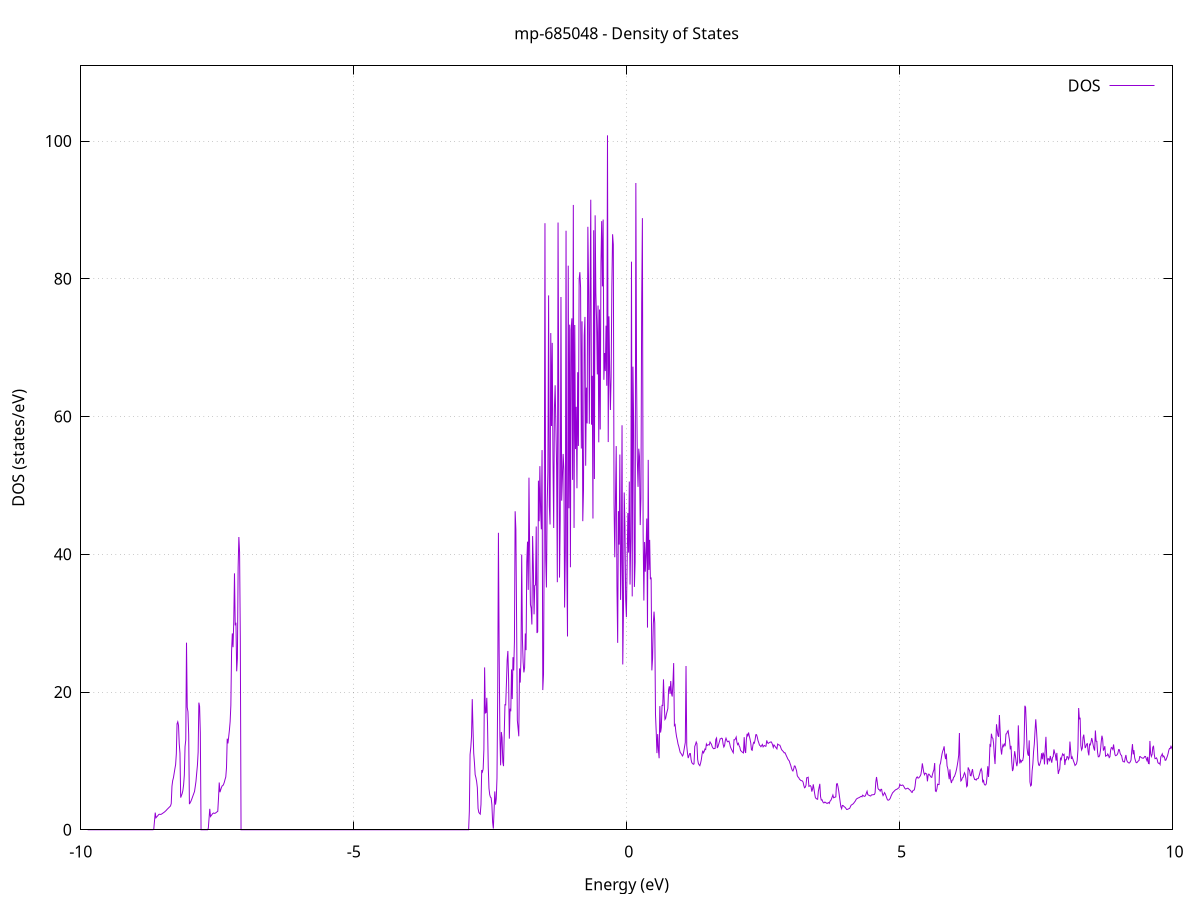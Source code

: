 set title 'mp-685048 - Density of States'
set xlabel 'Energy (eV)'
set ylabel 'DOS (states/eV)'
set grid
set xrange [-10:10]
set yrange [0:110.920]
set xzeroaxis lt -1
set terminal png size 800,600
set output 'mp-685048_dos_gnuplot.png'
plot '-' using 1:2 with lines title 'DOS'
-9.874900 0.000000
-9.861600 0.000000
-9.848300 0.000000
-9.835000 0.000000
-9.821600 0.000000
-9.808300 0.000000
-9.795000 0.000000
-9.781700 0.000000
-9.768400 0.000000
-9.755000 0.000000
-9.741700 0.000000
-9.728400 0.000000
-9.715100 0.000000
-9.701800 0.000000
-9.688400 0.000000
-9.675100 0.000000
-9.661800 0.000000
-9.648500 0.000000
-9.635200 0.000000
-9.621800 0.000000
-9.608500 0.000000
-9.595200 0.000000
-9.581900 0.000000
-9.568500 0.000000
-9.555200 0.000000
-9.541900 0.000000
-9.528600 0.000000
-9.515300 0.000000
-9.501900 0.000000
-9.488600 0.000000
-9.475300 0.000000
-9.462000 0.000000
-9.448700 0.000000
-9.435300 0.000000
-9.422000 0.000000
-9.408700 0.000000
-9.395400 0.000000
-9.382100 0.000000
-9.368700 0.000000
-9.355400 0.000000
-9.342100 0.000000
-9.328800 0.000000
-9.315500 0.000000
-9.302100 0.000000
-9.288800 0.000000
-9.275500 0.000000
-9.262200 0.000000
-9.248900 0.000000
-9.235500 0.000000
-9.222200 0.000000
-9.208900 0.000000
-9.195600 0.000000
-9.182300 0.000000
-9.168900 0.000000
-9.155600 0.000000
-9.142300 0.000000
-9.129000 0.000000
-9.115700 0.000000
-9.102300 0.000000
-9.089000 0.000000
-9.075700 0.000000
-9.062400 0.000000
-9.049100 0.000000
-9.035700 0.000000
-9.022400 0.000000
-9.009100 0.000000
-8.995800 0.000000
-8.982400 0.000000
-8.969100 0.000000
-8.955800 0.000000
-8.942500 0.000000
-8.929200 0.000000
-8.915800 0.000000
-8.902500 0.000000
-8.889200 0.000000
-8.875900 0.000000
-8.862600 0.000000
-8.849200 0.000000
-8.835900 0.000000
-8.822600 0.000000
-8.809300 0.000000
-8.796000 0.000000
-8.782600 0.000000
-8.769300 0.000000
-8.756000 0.000000
-8.742700 0.000000
-8.729400 0.000000
-8.716000 0.000000
-8.702700 0.000000
-8.689400 0.000000
-8.676100 0.000000
-8.662800 0.108300
-8.649400 1.299800
-8.636100 2.491200
-8.622800 1.736900
-8.609500 1.859900
-8.596200 1.982800
-8.582800 2.105800
-8.569500 2.228700
-8.556200 2.258700
-8.542900 2.230100
-8.529600 2.240400
-8.516200 2.303100
-8.502900 2.377200
-8.489600 2.451300
-8.476300 2.525400
-8.463000 2.603300
-8.449600 2.707200
-8.436300 2.801800
-8.423000 2.926400
-8.409700 3.033400
-8.396300 3.140400
-8.383000 3.246300
-8.369700 3.352100
-8.356400 3.457800
-8.343100 3.800100
-8.329700 6.319900
-8.316400 7.149900
-8.303100 7.538200
-8.289800 8.182500
-8.276500 8.847700
-8.263100 9.450000
-8.249800 11.019800
-8.236500 15.384800
-8.223200 15.676900
-8.209900 15.162600
-8.196500 12.499200
-8.183200 11.120600
-8.169900 4.672200
-8.156600 4.961200
-8.143300 5.244300
-8.129900 5.691100
-8.116600 6.521000
-8.103300 7.934200
-8.090000 12.063200
-8.076700 13.064100
-8.063300 27.167300
-8.050000 17.787600
-8.036700 17.132000
-8.023400 13.805100
-8.010100 3.730300
-7.996700 3.926200
-7.983400 4.122000
-7.970100 4.381200
-7.956800 4.680200
-7.943500 4.972700
-7.930100 5.263400
-7.916800 5.553600
-7.903500 6.255000
-7.890200 7.008500
-7.876900 8.208300
-7.863500 9.351000
-7.850200 11.277000
-7.836900 18.463100
-7.823600 17.909400
-7.810200 14.071100
-7.796900 0.000000
-7.783600 0.000000
-7.770300 0.000000
-7.757000 0.000000
-7.743600 0.000000
-7.730300 0.000000
-7.717000 0.000000
-7.703700 0.000000
-7.690400 0.000000
-7.677000 0.000000
-7.663700 0.223100
-7.650400 1.632100
-7.637100 3.041100
-7.623800 1.922500
-7.610400 2.065400
-7.597100 2.208300
-7.583800 2.351300
-7.570500 2.433000
-7.557200 2.396800
-7.543800 2.382300
-7.530500 2.441500
-7.517200 2.523200
-7.503900 2.604900
-7.490600 2.686600
-7.477200 4.569100
-7.463900 6.862200
-7.450600 5.453900
-7.437300 5.787300
-7.424000 6.120800
-7.410600 6.373300
-7.397300 6.418600
-7.384000 6.602900
-7.370700 6.902300
-7.357400 7.307600
-7.344000 7.658500
-7.330700 9.003700
-7.317400 13.226400
-7.304100 12.544100
-7.290800 13.489500
-7.277400 14.469700
-7.264100 15.685300
-7.250800 18.075800
-7.237500 25.948700
-7.224100 28.515900
-7.210800 26.513700
-7.197500 30.344600
-7.184200 37.239100
-7.170900 29.678800
-7.157500 30.066200
-7.144200 23.005500
-7.130900 24.887300
-7.117600 38.074200
-7.104300 42.511100
-7.090900 40.279800
-7.077600 27.835000
-7.064300 0.000000
-7.051000 0.000000
-7.037700 0.000000
-7.024300 0.000000
-7.011000 0.000000
-6.997700 0.000000
-6.984400 0.000000
-6.971100 0.000000
-6.957700 0.000000
-6.944400 0.000000
-6.931100 0.000000
-6.917800 0.000000
-6.904500 0.000000
-6.891100 0.000000
-6.877800 0.000000
-6.864500 0.000000
-6.851200 0.000000
-6.837900 0.000000
-6.824500 0.000000
-6.811200 0.000000
-6.797900 0.000000
-6.784600 0.000000
-6.771300 0.000000
-6.757900 0.000000
-6.744600 0.000000
-6.731300 0.000000
-6.718000 0.000000
-6.704700 0.000000
-6.691300 0.000000
-6.678000 0.000000
-6.664700 0.000000
-6.651400 0.000000
-6.638000 0.000000
-6.624700 0.000000
-6.611400 0.000000
-6.598100 0.000000
-6.584800 0.000000
-6.571400 0.000000
-6.558100 0.000000
-6.544800 0.000000
-6.531500 0.000000
-6.518200 0.000000
-6.504800 0.000000
-6.491500 0.000000
-6.478200 0.000000
-6.464900 0.000000
-6.451600 0.000000
-6.438200 0.000000
-6.424900 0.000000
-6.411600 0.000000
-6.398300 0.000000
-6.385000 0.000000
-6.371600 0.000000
-6.358300 0.000000
-6.345000 0.000000
-6.331700 0.000000
-6.318400 0.000000
-6.305000 0.000000
-6.291700 0.000000
-6.278400 0.000000
-6.265100 0.000000
-6.251800 0.000000
-6.238400 0.000000
-6.225100 0.000000
-6.211800 0.000000
-6.198500 0.000000
-6.185200 0.000000
-6.171800 0.000000
-6.158500 0.000000
-6.145200 0.000000
-6.131900 0.000000
-6.118500 0.000000
-6.105200 0.000000
-6.091900 0.000000
-6.078600 0.000000
-6.065300 0.000000
-6.051900 0.000000
-6.038600 0.000000
-6.025300 0.000000
-6.012000 0.000000
-5.998700 0.000000
-5.985300 0.000000
-5.972000 0.000000
-5.958700 0.000000
-5.945400 0.000000
-5.932100 0.000000
-5.918700 0.000000
-5.905400 0.000000
-5.892100 0.000000
-5.878800 0.000000
-5.865500 0.000000
-5.852100 0.000000
-5.838800 0.000000
-5.825500 0.000000
-5.812200 0.000000
-5.798900 0.000000
-5.785500 0.000000
-5.772200 0.000000
-5.758900 0.000000
-5.745600 0.000000
-5.732300 0.000000
-5.718900 0.000000
-5.705600 0.000000
-5.692300 0.000000
-5.679000 0.000000
-5.665700 0.000000
-5.652300 0.000000
-5.639000 0.000000
-5.625700 0.000000
-5.612400 0.000000
-5.599100 0.000000
-5.585700 0.000000
-5.572400 0.000000
-5.559100 0.000000
-5.545800 0.000000
-5.532400 0.000000
-5.519100 0.000000
-5.505800 0.000000
-5.492500 0.000000
-5.479200 0.000000
-5.465800 0.000000
-5.452500 0.000000
-5.439200 0.000000
-5.425900 0.000000
-5.412600 0.000000
-5.399200 0.000000
-5.385900 0.000000
-5.372600 0.000000
-5.359300 0.000000
-5.346000 0.000000
-5.332600 0.000000
-5.319300 0.000000
-5.306000 0.000000
-5.292700 0.000000
-5.279400 0.000000
-5.266000 0.000000
-5.252700 0.000000
-5.239400 0.000000
-5.226100 0.000000
-5.212800 0.000000
-5.199400 0.000000
-5.186100 0.000000
-5.172800 0.000000
-5.159500 0.000000
-5.146200 0.000000
-5.132800 0.000000
-5.119500 0.000000
-5.106200 0.000000
-5.092900 0.000000
-5.079600 0.000000
-5.066200 0.000000
-5.052900 0.000000
-5.039600 0.000000
-5.026300 0.000000
-5.013000 0.000000
-4.999600 0.000000
-4.986300 0.000000
-4.973000 0.000000
-4.959700 0.000000
-4.946300 0.000000
-4.933000 0.000000
-4.919700 0.000000
-4.906400 0.000000
-4.893100 0.000000
-4.879700 0.000000
-4.866400 0.000000
-4.853100 0.000000
-4.839800 0.000000
-4.826500 0.000000
-4.813100 0.000000
-4.799800 0.000000
-4.786500 0.000000
-4.773200 0.000000
-4.759900 0.000000
-4.746500 0.000000
-4.733200 0.000000
-4.719900 0.000000
-4.706600 0.000000
-4.693300 0.000000
-4.679900 0.000000
-4.666600 0.000000
-4.653300 0.000000
-4.640000 0.000000
-4.626700 0.000000
-4.613300 0.000000
-4.600000 0.000000
-4.586700 0.000000
-4.573400 0.000000
-4.560100 0.000000
-4.546700 0.000000
-4.533400 0.000000
-4.520100 0.000000
-4.506800 0.000000
-4.493500 0.000000
-4.480100 0.000000
-4.466800 0.000000
-4.453500 0.000000
-4.440200 0.000000
-4.426900 0.000000
-4.413500 0.000000
-4.400200 0.000000
-4.386900 0.000000
-4.373600 0.000000
-4.360200 0.000000
-4.346900 0.000000
-4.333600 0.000000
-4.320300 0.000000
-4.307000 0.000000
-4.293600 0.000000
-4.280300 0.000000
-4.267000 0.000000
-4.253700 0.000000
-4.240400 0.000000
-4.227000 0.000000
-4.213700 0.000000
-4.200400 0.000000
-4.187100 0.000000
-4.173800 0.000000
-4.160400 0.000000
-4.147100 0.000000
-4.133800 0.000000
-4.120500 0.000000
-4.107200 0.000000
-4.093800 0.000000
-4.080500 0.000000
-4.067200 0.000000
-4.053900 0.000000
-4.040600 0.000000
-4.027200 0.000000
-4.013900 0.000000
-4.000600 0.000000
-3.987300 0.000000
-3.974000 0.000000
-3.960600 0.000000
-3.947300 0.000000
-3.934000 0.000000
-3.920700 0.000000
-3.907400 0.000000
-3.894000 0.000000
-3.880700 0.000000
-3.867400 0.000000
-3.854100 0.000000
-3.840800 0.000000
-3.827400 0.000000
-3.814100 0.000000
-3.800800 0.000000
-3.787500 0.000000
-3.774100 0.000000
-3.760800 0.000000
-3.747500 0.000000
-3.734200 0.000000
-3.720900 0.000000
-3.707500 0.000000
-3.694200 0.000000
-3.680900 0.000000
-3.667600 0.000000
-3.654300 0.000000
-3.640900 0.000000
-3.627600 0.000000
-3.614300 0.000000
-3.601000 0.000000
-3.587700 0.000000
-3.574300 0.000000
-3.561000 0.000000
-3.547700 0.000000
-3.534400 0.000000
-3.521100 0.000000
-3.507700 0.000000
-3.494400 0.000000
-3.481100 0.000000
-3.467800 0.000000
-3.454500 0.000000
-3.441100 0.000000
-3.427800 0.000000
-3.414500 0.000000
-3.401200 0.000000
-3.387900 0.000000
-3.374500 0.000000
-3.361200 0.000000
-3.347900 0.000000
-3.334600 0.000000
-3.321300 0.000000
-3.307900 0.000000
-3.294600 0.000000
-3.281300 0.000000
-3.268000 0.000000
-3.254700 0.000000
-3.241300 0.000000
-3.228000 0.000000
-3.214700 0.000000
-3.201400 0.000000
-3.188000 0.000000
-3.174700 0.000000
-3.161400 0.000000
-3.148100 0.000000
-3.134800 0.000000
-3.121400 0.000000
-3.108100 0.000000
-3.094800 0.000000
-3.081500 0.000000
-3.068200 0.000000
-3.054800 0.000000
-3.041500 0.000000
-3.028200 0.000000
-3.014900 0.000000
-3.001600 0.000000
-2.988200 0.000000
-2.974900 0.000000
-2.961600 0.000000
-2.948300 0.000000
-2.935000 0.000000
-2.921600 0.000000
-2.908300 0.000000
-2.895000 0.000000
-2.881700 2.689800
-2.868400 10.923700
-2.855000 11.992500
-2.841700 13.579400
-2.828400 18.971900
-2.815100 14.770200
-2.801800 11.135000
-2.788400 9.744600
-2.775100 7.994100
-2.761800 7.589900
-2.748500 7.033400
-2.735200 6.109900
-2.721800 3.093700
-2.708500 2.526300
-2.695200 2.379800
-2.681900 2.273400
-2.668600 3.678800
-2.655200 8.669700
-2.641900 8.411600
-2.628600 8.823800
-2.615300 11.672600
-2.601900 23.578600
-2.588600 16.958000
-2.575300 17.023600
-2.562000 19.160000
-2.548700 15.396100
-2.535300 9.116100
-2.522000 6.017400
-2.508700 5.104800
-2.495400 4.741000
-2.482100 4.636400
-2.468700 3.625800
-2.455400 1.110600
-2.442100 0.178700
-2.428800 2.755400
-2.415500 5.571900
-2.402100 3.655400
-2.388800 4.473900
-2.375500 7.495200
-2.362200 19.688900
-2.348900 43.120900
-2.335500 25.741100
-2.322200 13.716900
-2.308900 9.357600
-2.295600 14.196200
-2.282300 13.371600
-2.268900 9.838900
-2.255600 9.242200
-2.242300 13.971700
-2.229000 18.161600
-2.215700 18.135300
-2.202300 21.251500
-2.189000 24.656400
-2.175700 25.966800
-2.162400 21.792400
-2.149100 13.227000
-2.135700 17.583100
-2.122400 17.204100
-2.109100 23.285200
-2.095800 18.976500
-2.082500 25.060700
-2.069100 23.135200
-2.055800 27.313800
-2.042500 46.250300
-2.029200 43.591900
-2.015800 30.181900
-2.002500 15.876800
-1.989200 14.768800
-1.975900 13.575700
-1.962600 23.433100
-1.949200 21.377200
-1.935900 24.975500
-1.922600 39.969000
-1.909300 27.627500
-1.896000 24.305300
-1.882600 22.847400
-1.869300 23.559500
-1.856000 28.500100
-1.842700 26.081700
-1.829400 38.884000
-1.816000 41.836600
-1.802700 34.835300
-1.789400 51.125900
-1.776100 40.185500
-1.762800 32.719700
-1.749400 32.168000
-1.736100 29.807800
-1.722800 42.648200
-1.709500 38.330000
-1.696200 31.287600
-1.682800 35.451700
-1.669500 35.547000
-1.656200 44.036200
-1.642900 28.575300
-1.629600 28.757300
-1.616200 50.695400
-1.602900 44.811200
-1.589600 52.798000
-1.576300 46.331700
-1.563000 43.626200
-1.549600 55.136700
-1.536300 20.286800
-1.523000 22.551400
-1.509700 42.361400
-1.496400 88.072000
-1.483000 39.362100
-1.469700 35.189200
-1.456400 46.959300
-1.443100 51.969500
-1.429700 77.589200
-1.416400 47.023200
-1.403100 44.332700
-1.389800 72.126900
-1.376500 58.626500
-1.363100 70.696700
-1.349800 53.847900
-1.336500 43.816500
-1.323200 61.198400
-1.309900 64.543800
-1.296500 58.607400
-1.283200 52.843700
-1.269900 35.944200
-1.256600 88.175400
-1.243300 61.669700
-1.229900 36.613700
-1.216600 45.202000
-1.203300 77.358700
-1.190000 47.791100
-1.176700 51.105900
-1.163300 54.573400
-1.150000 52.285500
-1.136700 32.275700
-1.123400 40.407700
-1.110100 86.982000
-1.096700 39.104700
-1.083400 28.067100
-1.070100 81.908300
-1.056800 46.682300
-1.043500 73.340200
-1.030100 38.121200
-1.016800 72.569400
-1.003500 74.258000
-0.990200 50.804300
-0.976900 90.729100
-0.963500 43.830200
-0.950200 73.296800
-0.936900 55.276900
-0.923600 61.416400
-0.910300 49.592700
-0.896900 66.445100
-0.883600 55.731800
-0.870300 79.939000
-0.857000 80.969300
-0.843600 78.687500
-0.830300 55.359400
-0.817000 73.829100
-0.803700 44.811100
-0.790400 49.330600
-0.777000 71.750100
-0.763700 74.468600
-0.750400 52.858700
-0.737100 64.200900
-0.723800 59.010400
-0.710400 87.555800
-0.697100 78.707100
-0.683800 58.945800
-0.670500 76.737600
-0.657200 91.484900
-0.643800 58.818200
-0.630500 65.919400
-0.617200 45.195800
-0.603900 87.053000
-0.590600 50.934100
-0.577200 89.219800
-0.563900 77.930900
-0.550600 73.962600
-0.537300 66.118100
-0.524000 76.120700
-0.510600 56.260100
-0.497300 75.537200
-0.484000 58.129400
-0.470700 82.335100
-0.457400 88.376000
-0.444000 78.901900
-0.430700 88.610900
-0.417400 65.333400
-0.404100 69.226300
-0.390800 66.604600
-0.377400 73.198800
-0.364100 64.472000
-0.350800 100.836800
-0.337500 56.292500
-0.324200 74.551700
-0.310800 66.760900
-0.297500 60.955900
-0.284200 65.704300
-0.270900 78.923800
-0.257500 86.471600
-0.244200 84.975300
-0.230900 47.202400
-0.217600 39.567800
-0.204300 48.137000
-0.190900 55.712500
-0.177600 35.320400
-0.164300 27.135900
-0.151000 46.268900
-0.137700 41.406700
-0.124300 54.485300
-0.111000 33.380400
-0.097700 38.910000
-0.084400 58.739200
-0.071100 24.005000
-0.057700 32.112900
-0.044400 48.978000
-0.031100 44.015500
-0.017800 33.422000
-0.004500 30.885100
0.008900 38.725400
0.022200 45.994000
0.035500 40.244700
0.048800 50.561300
0.062100 35.611400
0.075500 42.289600
0.088800 82.490200
0.102100 33.890800
0.115400 67.241600
0.128700 58.746100
0.142100 35.263300
0.155400 38.818300
0.168700 93.908600
0.182000 65.709700
0.195300 53.838100
0.208700 49.791800
0.222000 55.335000
0.235300 54.195000
0.248600 44.243300
0.261900 48.175100
0.275300 76.496300
0.288600 88.813200
0.301900 43.172500
0.315200 33.289500
0.328600 41.789500
0.341900 37.474900
0.355200 40.267900
0.368500 45.193800
0.381800 29.360500
0.395200 53.713400
0.408500 37.729400
0.421800 42.090000
0.435100 36.376800
0.448400 36.632600
0.461800 23.144300
0.475100 24.880800
0.488400 29.882500
0.501700 31.678600
0.515000 30.011900
0.528400 16.760400
0.541700 14.237600
0.555000 11.135100
0.568300 13.897000
0.581600 11.678400
0.595000 10.383800
0.608300 17.964700
0.621600 14.117000
0.634900 14.835100
0.648200 18.066400
0.661600 18.040600
0.674900 21.846000
0.688200 18.481200
0.701500 16.020200
0.714800 16.182500
0.728200 16.769400
0.741500 17.185000
0.754800 17.605800
0.768100 20.308300
0.781400 20.836700
0.794800 19.731100
0.808100 21.601400
0.821400 19.813600
0.834700 19.348100
0.848000 21.275600
0.861400 24.204000
0.874700 15.130400
0.888000 15.266100
0.901300 14.223700
0.914700 13.510300
0.928000 13.042100
0.941300 12.457500
0.954600 12.113600
0.967900 11.661300
0.981300 11.234000
0.994600 11.099000
1.007900 10.953400
1.021200 10.715400
1.034500 10.873700
1.047900 11.434900
1.061200 12.068500
1.074500 12.669800
1.087800 23.775600
1.101100 12.218000
1.114500 11.091000
1.127800 10.411300
1.141100 10.730500
1.154400 11.062500
1.167700 11.065400
1.181100 10.179400
1.194400 9.733500
1.207700 9.624700
1.221000 9.508900
1.234300 9.566100
1.247700 12.097200
1.261000 12.376600
1.274300 12.743500
1.287600 12.492600
1.300900 10.206300
1.314300 9.618400
1.327600 9.436100
1.340900 9.307900
1.354200 9.666400
1.367500 10.150100
1.380900 10.922400
1.394200 11.488000
1.407500 11.167900
1.420800 11.368700
1.434100 11.726500
1.447500 11.645900
1.460800 12.454500
1.474100 12.234500
1.487400 12.323600
1.500800 12.357400
1.514100 12.310700
1.527400 12.750300
1.540700 12.576400
1.554000 12.406100
1.567400 12.063000
1.580700 11.876000
1.594000 11.771100
1.607300 11.799100
1.620600 11.813500
1.634000 13.135200
1.647300 13.324500
1.660600 11.870500
1.673900 12.087300
1.687200 12.455500
1.700600 12.824100
1.713900 13.206900
1.727200 13.224100
1.740500 13.305500
1.753800 13.219000
1.767200 12.425100
1.780500 12.014700
1.793800 12.215300
1.807100 12.956000
1.820400 13.296700
1.833800 12.996800
1.847100 12.778300
1.860400 12.803800
1.873700 12.878000
1.887000 12.547400
1.900400 12.063300
1.913700 11.789800
1.927000 11.590600
1.940300 11.359100
1.953600 11.182700
1.967000 13.075700
1.980300 13.060600
1.993600 13.213700
2.006900 13.466200
2.020200 12.709900
2.033600 12.372800
2.046900 12.556600
2.060200 12.194700
2.073500 11.999500
2.086900 11.518100
2.100200 11.415100
2.113500 11.312100
2.126800 11.224800
2.140100 11.157500
2.153500 13.452400
2.166800 11.510400
2.180100 11.154000
2.193400 13.106700
2.206700 13.932900
2.220100 13.668200
2.233400 14.125900
2.246700 13.612400
2.260000 13.177800
2.273300 12.619600
2.286700 11.618600
2.300000 11.542400
2.313300 12.294200
2.326600 12.688300
2.339900 12.585000
2.353300 13.088600
2.366600 13.803700
2.379900 13.811700
2.393200 13.455500
2.406500 12.958400
2.419900 12.655300
2.433200 12.296700
2.446500 12.210900
2.459800 12.063200
2.473100 12.217900
2.486500 12.387600
2.499800 12.041900
2.513100 12.184500
2.526400 12.235100
2.539700 12.124900
2.553100 12.142300
2.566400 12.979700
2.579700 12.662200
2.593000 12.536300
2.606300 12.619300
2.619700 12.698300
2.633000 12.718100
2.646300 12.771900
2.659600 12.617100
2.673000 12.349100
2.686300 11.965900
2.699600 12.319200
2.712900 12.183800
2.726200 12.028400
2.739600 11.885600
2.752900 11.743200
2.766200 12.443200
2.779500 12.361600
2.792800 12.298400
2.806200 12.288400
2.819500 12.039700
2.832800 11.739500
2.846100 11.554800
2.859400 11.449100
2.872800 11.334800
2.886100 11.170000
2.899400 11.200600
2.912700 10.984300
2.926000 10.740700
2.939400 10.519900
2.952700 10.282000
2.966000 10.118900
2.979300 9.991800
2.992600 9.647500
3.006000 9.356600
3.019300 8.973000
3.032600 8.668300
3.045900 8.535400
3.059200 8.804500
3.072600 9.264000
3.085900 9.245300
3.099200 8.908100
3.112500 8.586200
3.125800 7.860500
3.139200 7.667600
3.152500 7.569000
3.165800 7.349700
3.179100 7.257500
3.192400 7.146000
3.205800 7.129100
3.219100 7.086500
3.232400 6.922200
3.245700 6.439000
3.259100 6.098100
3.272400 6.174800
3.285700 6.484400
3.299000 7.555400
3.312300 7.565700
3.325700 7.629700
3.339000 6.305600
3.352300 6.362200
3.365600 6.408900
3.378900 6.247100
3.392300 5.541600
3.405600 5.903300
3.418900 6.595400
3.432200 5.910000
3.445500 5.202500
3.458900 4.634200
3.472200 4.547900
3.485500 4.458800
3.498800 4.428300
3.512100 5.604300
3.525500 6.149000
3.538800 6.669100
3.552100 4.830500
3.565400 4.317900
3.578700 4.361600
3.592100 4.093100
3.605400 3.913000
3.618700 3.919800
3.632000 4.030500
3.645300 3.944900
3.658700 3.893700
3.672000 3.815700
3.685300 3.897000
3.698600 3.951800
3.711900 3.833100
3.725300 4.142300
3.738600 4.249800
3.751900 4.457900
3.765200 4.753900
3.778500 5.049800
3.791900 4.647000
3.805200 4.699600
3.818500 4.736800
3.831800 4.774000
3.845200 6.648300
3.858500 6.699700
3.871800 6.264900
3.885100 5.642800
3.898400 4.852400
3.911800 4.061800
3.925100 3.337300
3.938400 3.060200
3.951700 3.536500
3.965000 3.520100
3.978400 3.404100
3.991700 3.313400
4.005000 3.245600
4.018300 3.085100
4.031600 2.943000
4.045000 2.960600
4.058300 3.010500
4.071600 3.065700
4.084900 3.108600
4.098200 3.327500
4.111600 3.561600
4.124900 3.631600
4.138200 3.701700
4.151500 3.778200
4.164800 3.913800
4.178200 4.058000
4.191500 4.198500
4.204800 4.417300
4.218100 4.514900
4.231400 4.573000
4.244800 4.631200
4.258100 4.666700
4.271400 4.730700
4.284700 4.802800
4.298000 4.859900
4.311400 4.787000
4.324700 5.024800
4.338000 4.933900
4.351300 4.861300
4.364600 4.857500
4.378000 5.020300
4.391300 5.321800
4.404600 5.596300
4.417900 5.101900
4.431300 5.040600
4.444600 4.981300
4.457900 4.931600
4.471200 4.903400
4.484500 5.056000
4.497900 5.072700
4.511200 5.085600
4.524500 5.103000
4.537800 5.122900
4.551100 5.345600
4.564500 6.919800
4.577800 7.660800
4.591100 6.917500
4.604400 6.025700
4.617700 5.843800
4.631100 5.811600
4.644400 5.610600
4.657700 5.866900
4.671000 5.876000
4.684300 5.286900
4.697700 4.964200
4.711000 5.146800
4.724300 5.396300
4.737600 5.212300
4.750900 4.926500
4.764300 4.634400
4.777600 4.355700
4.790900 4.291700
4.804200 4.325100
4.817500 4.429900
4.830900 4.606600
4.844200 4.903200
4.857500 5.119800
4.870800 5.352700
4.884100 5.464200
4.897500 5.575600
4.910800 5.687000
4.924100 5.792400
4.937400 5.845700
4.950700 5.892800
4.964100 5.955700
4.977400 6.049600
4.990700 6.105400
5.004000 6.613100
5.017400 6.449600
5.030700 6.430400
5.044000 6.467100
5.057300 6.498500
5.070600 6.387700
5.084000 6.194300
5.097300 6.005000
5.110600 5.913800
5.123900 5.958000
5.137200 6.002100
5.150600 6.036900
5.163900 5.964700
5.177200 5.849000
5.190500 5.769500
5.203800 5.673800
5.217200 5.481200
5.230500 5.418600
5.243800 5.679800
5.257100 5.745600
5.270400 5.794500
5.283800 6.329000
5.297100 7.287100
5.310400 7.576300
5.323700 7.681900
5.337000 7.507900
5.350400 7.522900
5.363700 7.655300
5.377000 7.795400
5.390300 8.030100
5.403600 8.669000
5.417000 9.642300
5.430300 8.964100
5.443600 8.310800
5.456900 7.992300
5.470200 8.222300
5.483600 8.170000
5.496900 8.097100
5.510200 7.036200
5.523500 7.930600
5.536800 8.083100
5.550200 7.953300
5.563500 7.803000
5.576800 7.647600
5.590100 7.605200
5.603500 8.069800
5.616800 8.436200
5.630100 8.736600
5.643400 9.693700
5.656700 5.634400
5.670100 5.555900
5.683400 5.909600
5.696700 6.617300
5.710000 6.560200
5.723300 6.565800
5.736700 9.378700
5.750000 9.662000
5.763300 10.334000
5.776600 10.970400
5.789900 11.405900
5.803300 11.676500
5.816600 12.116600
5.829900 10.824100
5.843200 10.263900
5.856500 11.053200
5.869900 9.274000
5.883200 8.900100
5.896500 8.098400
5.909800 7.339800
5.923100 8.770300
5.936500 7.242600
5.949800 6.787300
5.963100 7.219300
5.976400 7.220900
5.989700 7.633400
6.003100 7.697800
6.016400 7.997000
6.029700 8.319400
6.043000 8.756900
6.056300 9.323200
6.069700 9.986200
6.083000 10.823500
6.096300 14.051500
6.109600 8.629700
6.122900 7.091800
6.136300 7.212600
6.149600 7.526000
6.162900 7.612200
6.176200 7.957700
6.189600 8.275300
6.202900 8.001300
6.216200 7.419200
6.229500 6.265000
6.242800 6.402000
6.256200 9.055400
6.269500 8.799100
6.282800 8.589600
6.296100 7.871200
6.309400 7.833700
6.322800 8.403000
6.336100 8.803400
6.349400 7.989400
6.362700 7.599900
6.376000 7.296700
6.389400 7.311700
6.402700 7.209100
6.416000 7.409200
6.429300 7.407700
6.442600 7.465900
6.456000 7.836600
6.469300 8.201000
6.482600 8.660100
6.495900 8.859500
6.509200 8.463700
6.522600 6.877300
6.535900 7.259000
6.549200 6.676400
6.562500 6.511700
6.575800 6.505200
6.589200 6.687200
6.602500 7.705100
6.615800 9.229600
6.629100 7.672200
6.642400 9.441700
6.655800 12.314400
6.669100 12.165700
6.682400 13.948500
6.695700 13.394400
6.709100 13.281500
6.722400 12.513700
6.735700 10.734500
6.749000 9.545200
6.762300 12.428700
6.775700 15.320300
6.789000 14.482000
6.802300 13.706900
6.815600 13.492000
6.828900 16.664200
6.842300 14.364800
6.855600 11.788500
6.868900 10.923000
6.882200 11.944400
6.895500 12.351500
6.908900 12.098100
6.922200 12.442400
6.935500 12.279300
6.948800 13.903200
6.962100 13.947000
6.975500 14.254700
6.988800 14.388300
7.002100 13.612800
7.015400 12.943300
7.028700 11.672700
7.042100 12.187900
7.055400 9.823800
7.068700 8.527300
7.082000 8.842700
7.095300 10.284700
7.108700 11.412500
7.122000 10.746700
7.135300 9.850100
7.148600 9.230600
7.161900 9.930600
7.175300 15.158100
7.188600 12.095700
7.201900 9.627400
7.215200 10.095700
7.228500 9.836500
7.241900 10.051600
7.255200 10.038300
7.268500 10.584200
7.281800 12.594500
7.295200 18.007100
7.308500 17.787400
7.321800 15.198500
7.335100 11.895700
7.348400 11.015000
7.361800 10.748100
7.375100 12.980000
7.388400 6.958300
7.401700 6.370100
7.415000 6.495800
7.428400 8.537200
7.441700 9.561100
7.455000 11.360600
7.468300 12.452100
7.481600 14.382300
7.495000 16.043400
7.508300 14.495400
7.521600 12.593800
7.534900 10.062400
7.548200 9.407400
7.561600 9.339600
7.574900 9.664600
7.588200 10.077700
7.601500 11.109200
7.614800 10.232900
7.628200 11.210100
7.641500 10.882800
7.654800 9.496900
7.668100 11.856400
7.681400 13.495000
7.694800 10.732300
7.708100 9.477700
7.721400 10.329000
7.734700 10.287700
7.748000 10.065600
7.761400 10.718000
7.774700 10.171300
7.788000 9.743000
7.801300 10.502500
7.814600 10.631100
7.828000 11.666000
7.841300 11.172400
7.854600 10.872200
7.867900 10.043600
7.881300 11.160000
7.894600 9.364800
7.907900 8.105800
7.921200 8.561300
7.934500 8.808400
7.947900 10.362700
7.961200 10.187300
7.974500 10.679000
7.987800 11.018300
8.001100 10.822400
8.014500 10.938600
8.027800 9.404800
8.041100 10.181100
8.054400 10.157900
8.067700 10.630000
8.081100 10.599800
8.094400 10.246600
8.107700 10.517900
8.121000 12.804600
8.134300 11.450600
8.147700 10.290400
8.161000 10.570700
8.174300 10.282200
8.187600 9.960500
8.200900 9.689200
8.214300 9.340800
8.227600 9.448500
8.240900 9.574200
8.254200 10.056500
8.267500 11.618900
8.280900 17.677200
8.294200 16.037200
8.307500 16.273900
8.320800 12.228900
8.334100 11.586100
8.347500 11.829300
8.360800 13.383400
8.374100 13.813100
8.387400 12.840800
8.400700 11.868300
8.414100 12.117700
8.427400 12.441300
8.440700 12.506800
8.454000 11.324100
8.467400 10.803400
8.480700 12.417300
8.494000 12.325400
8.507300 12.746200
8.520600 13.324400
8.534000 12.838000
8.547300 12.272400
8.560600 11.789200
8.573900 11.496800
8.587200 14.412700
8.600600 12.865100
8.613900 12.835400
8.627200 11.247200
8.640500 10.597100
8.653800 10.602000
8.667200 10.838100
8.680500 11.532700
8.693800 12.737400
8.707100 13.659500
8.720400 13.180300
8.733800 11.497700
8.747100 11.740600
8.760400 12.135700
8.773700 10.698100
8.787000 10.781100
8.800400 10.744600
8.813700 11.005300
8.827000 10.818700
8.840300 10.480800
8.853600 10.603900
8.867000 11.582700
8.880300 11.937300
8.893600 11.873700
8.906900 11.667400
8.920200 12.386200
8.933600 11.558400
8.946900 10.885100
8.960200 10.753400
8.973500 10.821500
8.986800 10.908000
9.000200 11.164400
9.013500 11.648400
9.026800 11.619500
9.040100 11.114000
9.053500 10.877400
9.066800 10.794600
9.080100 10.252200
9.093400 9.901000
9.106700 9.878500
9.120100 9.848800
9.133400 10.431600
9.146700 10.860400
9.160000 10.146300
9.173300 9.881200
9.186700 9.778000
9.200000 9.698500
9.213300 9.704700
9.226600 9.883300
9.239900 10.112400
9.253300 11.419900
9.266600 12.435600
9.279900 10.953600
9.293200 11.557800
9.306500 10.467600
9.319900 10.078500
9.333200 9.762900
9.346500 9.732300
9.359800 9.858600
9.373100 9.988800
9.386500 10.047400
9.399800 10.632300
9.413100 10.611200
9.426400 10.486800
9.439700 10.431800
9.453100 10.396400
9.466400 10.390800
9.479700 10.501400
9.493000 10.657300
9.506300 10.640400
9.519700 10.288700
9.533000 10.026900
9.546300 10.585100
9.559600 9.625600
9.572900 9.591300
9.586300 12.898800
9.599600 11.045900
9.612900 10.650500
9.626200 10.954200
9.639600 12.009100
9.652900 12.119600
9.666200 10.958900
9.679500 10.324400
9.692800 10.347700
9.706200 10.440800
9.719500 10.216700
9.732800 9.738300
9.746100 9.641700
9.759400 9.679700
9.772800 9.475200
9.786100 10.622500
9.799400 10.784900
9.812700 11.023500
9.826000 10.576900
9.839400 10.717800
9.852700 10.522900
9.866000 10.083600
9.879300 10.121700
9.892600 10.400400
9.906000 10.682000
9.919300 11.064300
9.932600 11.549800
9.945900 11.815600
9.959200 11.793000
9.972600 12.122900
9.985900 11.902100
9.999200 11.643200
10.012500 10.649300
10.025800 10.241700
10.039200 10.100300
10.052500 10.747800
10.065800 11.143000
10.079100 11.312800
10.092400 11.457800
10.105800 11.450100
10.119100 11.420900
10.132400 11.423100
10.145700 11.511600
10.159000 11.725700
10.172400 12.216600
10.185700 11.994900
10.199000 12.503300
10.212300 12.649100
10.225700 11.307500
10.239000 10.931100
10.252300 11.001500
10.265600 11.001800
10.278900 11.793700
10.292300 11.830600
10.305600 11.969900
10.318900 11.853200
10.332200 11.757800
10.345500 11.486100
10.358900 11.799500
10.372200 11.171900
10.385500 10.787800
10.398800 10.007500
10.412100 9.611000
10.425500 9.499500
10.438800 9.503400
10.452100 9.477900
10.465400 9.438700
10.478700 9.397100
10.492100 9.357700
10.505400 9.447400
10.518700 9.583000
10.532000 9.608100
10.545300 10.006200
10.558700 11.183500
10.572000 11.046200
10.585300 10.907900
10.598600 11.094200
10.611900 10.691400
10.625300 10.391900
10.638600 10.112800
10.651900 10.311900
10.665200 10.288000
10.678500 10.140300
10.691900 10.315500
10.705200 10.451700
10.718500 10.197200
10.731800 9.980600
10.745100 10.192600
10.758500 9.306800
10.771800 9.404800
10.785100 9.628600
10.798400 11.783500
10.811800 11.511000
10.825100 11.415500
10.838400 12.336900
10.851700 12.094600
10.865000 11.798700
10.878400 12.155300
10.891700 11.806700
10.905000 11.589200
10.918300 12.026900
10.931600 11.637300
10.945000 11.258600
10.958300 11.358300
10.971600 32.794700
10.984900 11.354400
10.998200 11.484200
11.011600 12.925800
11.024900 11.937700
11.038200 12.844000
11.051500 13.241300
11.064800 13.639600
11.078200 13.552600
11.091500 13.552600
11.104800 12.753500
11.118100 12.321800
11.131400 11.888600
11.144800 11.604300
11.158100 11.416100
11.171400 11.411600
11.184700 11.472700
11.198000 11.527200
11.211400 11.717300
11.224700 14.013100
11.238000 15.278000
11.251300 12.953000
11.264600 12.421200
11.278000 12.200000
11.291300 12.246300
11.304600 12.317000
11.317900 12.268700
11.331200 12.089800
11.344600 11.903800
11.357900 11.940700
11.371200 11.601600
11.384500 11.278300
11.397900 11.327300
11.411200 11.376700
11.424500 11.064400
11.437800 11.026100
11.451100 10.999800
11.464500 11.036600
11.477800 11.103000
11.491100 11.329300
11.504400 11.640600
11.517700 11.897600
11.531100 11.979100
11.544400 12.159600
11.557700 12.923500
11.571000 12.560400
11.584300 12.370700
11.597700 12.548100
11.611000 12.662800
11.624300 12.609200
11.637600 12.205100
11.650900 11.560000
11.664300 11.428400
11.677600 11.487500
11.690900 11.778800
11.704200 11.267300
11.717500 10.438700
11.730900 10.282500
11.744200 10.405000
11.757500 10.617000
11.770800 14.171400
11.784100 13.353100
11.797500 11.307200
11.810800 9.580900
11.824100 9.935300
11.837400 10.671300
11.850700 10.600300
11.864100 9.132400
11.877400 9.331800
11.890700 9.614600
11.904000 10.176900
11.917300 10.427700
11.930700 11.474000
11.944000 12.637500
11.957300 14.238300
11.970600 12.902200
11.984000 14.941300
11.997300 12.201100
12.010600 12.009000
12.023900 11.332200
12.037200 10.691600
12.050600 10.665400
12.063900 10.631900
12.077200 10.731300
12.090500 10.649500
12.103800 12.347800
12.117200 9.695200
12.130500 9.873000
12.143800 10.171100
12.157100 12.118800
12.170400 11.507600
12.183800 11.661000
12.197100 11.893800
12.210400 11.584000
12.223700 12.034700
12.237000 12.202600
12.250400 12.166100
12.263700 11.950700
12.277000 12.414400
12.290300 12.878400
12.303600 13.636900
12.317000 14.145200
12.330300 14.763300
12.343600 14.137600
12.356900 14.726100
12.370200 14.043500
12.383600 12.569200
12.396900 11.564700
12.410200 11.099100
12.423500 10.704900
12.436800 10.563200
12.450200 10.416000
12.463500 10.535600
12.476800 10.897300
12.490100 12.112500
12.503400 12.365000
12.516800 13.566100
12.530100 14.338200
12.543400 15.703200
12.556700 15.958400
12.570100 14.739800
12.583400 15.380200
12.596700 14.701000
12.610000 13.626700
12.623300 13.094300
12.636700 12.726200
12.650000 13.290300
12.663300 13.230000
12.676600 14.322000
12.689900 13.640800
12.703300 10.411100
12.716600 11.606700
12.729900 12.835200
12.743200 16.067100
12.756500 19.220900
12.769900 18.784500
12.783200 18.491600
12.796500 16.543900
12.809800 13.556000
12.823100 12.437200
12.836500 11.737900
12.849800 12.331300
12.863100 13.123300
12.876400 13.325500
12.889700 13.823300
12.903100 16.505900
12.916400 16.414500
12.929700 17.328000
12.943000 19.918800
12.956300 15.809900
12.969700 14.809400
12.983000 13.914400
12.996300 13.547600
13.009600 14.158900
13.022900 15.871600
13.036300 15.092600
13.049600 13.753700
13.062900 15.080600
13.076200 13.609100
13.089500 13.645200
13.102900 16.416200
13.116200 14.496100
13.129500 14.712000
13.142800 14.436000
13.156200 16.113700
13.169500 16.198800
13.182800 15.896600
13.196100 14.875900
13.209400 14.828000
13.222800 14.255700
13.236100 15.193000
13.249400 15.914700
13.262700 14.467800
13.276000 13.528900
13.289400 16.304400
13.302700 15.739800
13.316000 15.731500
13.329300 16.528900
13.342600 18.539700
13.356000 18.869100
13.369300 16.013500
13.382600 15.356500
13.395900 15.991900
13.409200 14.349700
13.422600 14.557700
13.435900 15.976000
13.449200 17.917800
13.462500 16.081200
13.475800 15.193600
13.489200 14.141100
13.502500 14.587600
13.515800 14.440200
13.529100 14.253700
13.542400 13.710400
13.555800 13.490100
13.569100 14.066100
13.582400 14.003700
13.595700 14.070200
13.609000 14.838800
13.622400 15.265300
13.635700 16.057600
13.649000 16.376100
13.662300 15.137700
13.675600 15.603000
13.689000 15.924200
13.702300 15.921000
13.715600 15.479200
13.728900 15.096100
13.742300 16.107000
13.755600 14.792900
13.768900 14.819600
13.782200 14.756200
13.795500 14.811000
13.808900 14.883300
13.822200 14.932300
13.835500 14.650300
13.848800 15.228000
13.862100 15.289600
13.875500 16.663700
13.888800 14.866500
13.902100 14.637100
13.915400 14.229400
13.928700 14.168500
13.942100 14.852000
13.955400 15.105600
13.968700 15.181700
13.982000 15.572500
13.995300 17.064400
14.008700 16.043800
14.022000 15.432200
14.035300 16.492500
14.048600 16.959700
14.061900 17.111400
14.075300 17.095300
14.088600 16.274400
14.101900 16.102700
14.115200 15.680100
14.128500 16.552600
14.141900 16.273700
14.155200 17.662700
14.168500 16.524400
14.181800 17.271200
14.195100 18.802100
14.208500 18.962900
14.221800 17.296200
14.235100 15.053100
14.248400 14.350300
14.261700 13.832200
14.275100 13.482000
14.288400 14.476900
14.301700 15.071000
14.315000 14.834500
14.328400 14.142900
14.341700 15.150500
14.355000 15.833200
14.368300 14.315300
14.381600 14.918000
14.395000 15.002400
14.408300 14.283200
14.421600 14.100900
14.434900 14.120100
14.448200 15.669500
14.461600 16.510800
14.474900 14.196100
14.488200 13.104800
14.501500 12.509200
14.514800 12.530900
14.528200 12.564800
14.541500 13.111500
14.554800 14.089100
14.568100 13.451800
14.581400 13.156000
14.594800 13.341300
14.608100 13.021500
14.621400 12.644200
14.634700 11.937200
14.648000 11.155100
14.661400 11.136400
14.674700 11.064000
14.688000 10.987800
14.701300 11.628900
14.714600 13.220900
14.728000 14.124900
14.741300 13.610400
14.754600 12.924000
14.767900 12.196300
14.781200 11.358700
14.794600 10.228500
14.807900 11.121400
14.821200 11.450800
14.834500 11.933600
14.847800 11.856500
14.861200 11.945200
14.874500 11.139300
14.887800 10.421500
14.901100 12.126300
14.914500 13.129700
14.927800 11.280800
14.941100 10.439700
14.954400 9.580000
14.967700 8.891300
14.981100 8.687300
14.994400 8.490000
15.007700 8.473500
15.021000 8.822900
15.034300 9.185200
15.047700 9.235700
15.061000 8.688800
15.074300 8.343400
15.087600 7.412200
15.100900 6.581000
15.114300 6.033400
15.127600 6.430600
15.140900 6.196400
15.154200 5.635800
15.167500 5.869000
15.180900 6.174100
15.194200 5.888900
15.207500 5.251800
15.220800 4.084400
15.234100 3.251500
15.247500 2.955700
15.260800 2.962500
15.274100 2.581000
15.287400 2.357200
15.300700 2.138200
15.314100 1.810500
15.327400 1.482700
15.340700 1.160900
15.354000 0.957000
15.367300 0.763100
15.380700 0.702000
15.394000 0.640900
15.407300 0.579800
15.420600 0.525100
15.433900 0.473100
15.447300 0.421000
15.460600 0.369000
15.473900 0.317000
15.487200 0.264900
15.500600 0.212900
15.513900 0.160800
15.527200 0.108800
15.540500 0.056800
15.553800 0.004700
15.567200 0.000000
15.580500 0.000000
15.593800 0.000000
15.607100 0.000000
15.620400 0.000000
15.633800 0.000000
15.647100 0.000000
15.660400 0.000000
15.673700 0.000000
15.687000 0.000000
15.700400 0.000000
15.713700 0.000000
15.727000 0.000000
15.740300 0.000000
15.753600 0.000000
15.767000 0.000000
15.780300 0.000000
15.793600 0.000000
15.806900 0.000000
15.820200 0.000000
15.833600 0.000000
15.846900 0.000000
15.860200 0.000000
15.873500 0.000000
15.886800 0.000000
15.900200 0.000000
15.913500 0.000000
15.926800 0.000000
15.940100 0.000000
15.953400 0.000000
15.966800 0.000000
15.980100 0.000000
15.993400 0.000000
16.006700 0.000000
16.020000 0.000000
16.033400 0.000000
16.046700 0.000000
16.060000 0.000000
16.073300 0.000000
16.086700 0.000000
16.100000 0.000000
16.113300 0.000000
16.126600 0.000000
16.139900 0.000000
16.153300 0.000000
16.166600 0.000000
16.179900 0.000000
16.193200 0.000000
16.206500 0.000000
16.219900 0.000000
16.233200 0.000000
16.246500 0.000000
16.259800 0.000000
16.273100 0.000000
16.286500 0.000000
16.299800 0.000000
16.313100 0.000000
16.326400 0.000000
16.339700 0.000000
16.353100 0.000000
16.366400 0.000000
16.379700 0.000000
16.393000 0.000000
16.406300 0.000000
16.419700 0.000000
16.433000 0.000000
16.446300 0.000000
16.459600 0.000000
16.472900 0.000000
16.486300 0.000000
16.499600 0.000000
16.512900 0.000000
16.526200 0.000000
16.539500 0.000000
16.552900 0.000000
16.566200 0.000000
16.579500 0.000000
16.592800 0.000000
16.606100 0.000000
16.619500 0.000000
16.632800 0.000000
16.646100 0.000000
16.659400 0.000000
16.672800 0.000000
16.686100 0.000000
16.699400 0.000000
16.712700 0.000000
16.726000 0.000000
16.739400 0.000000
16.752700 0.000000
16.766000 0.000000
e
